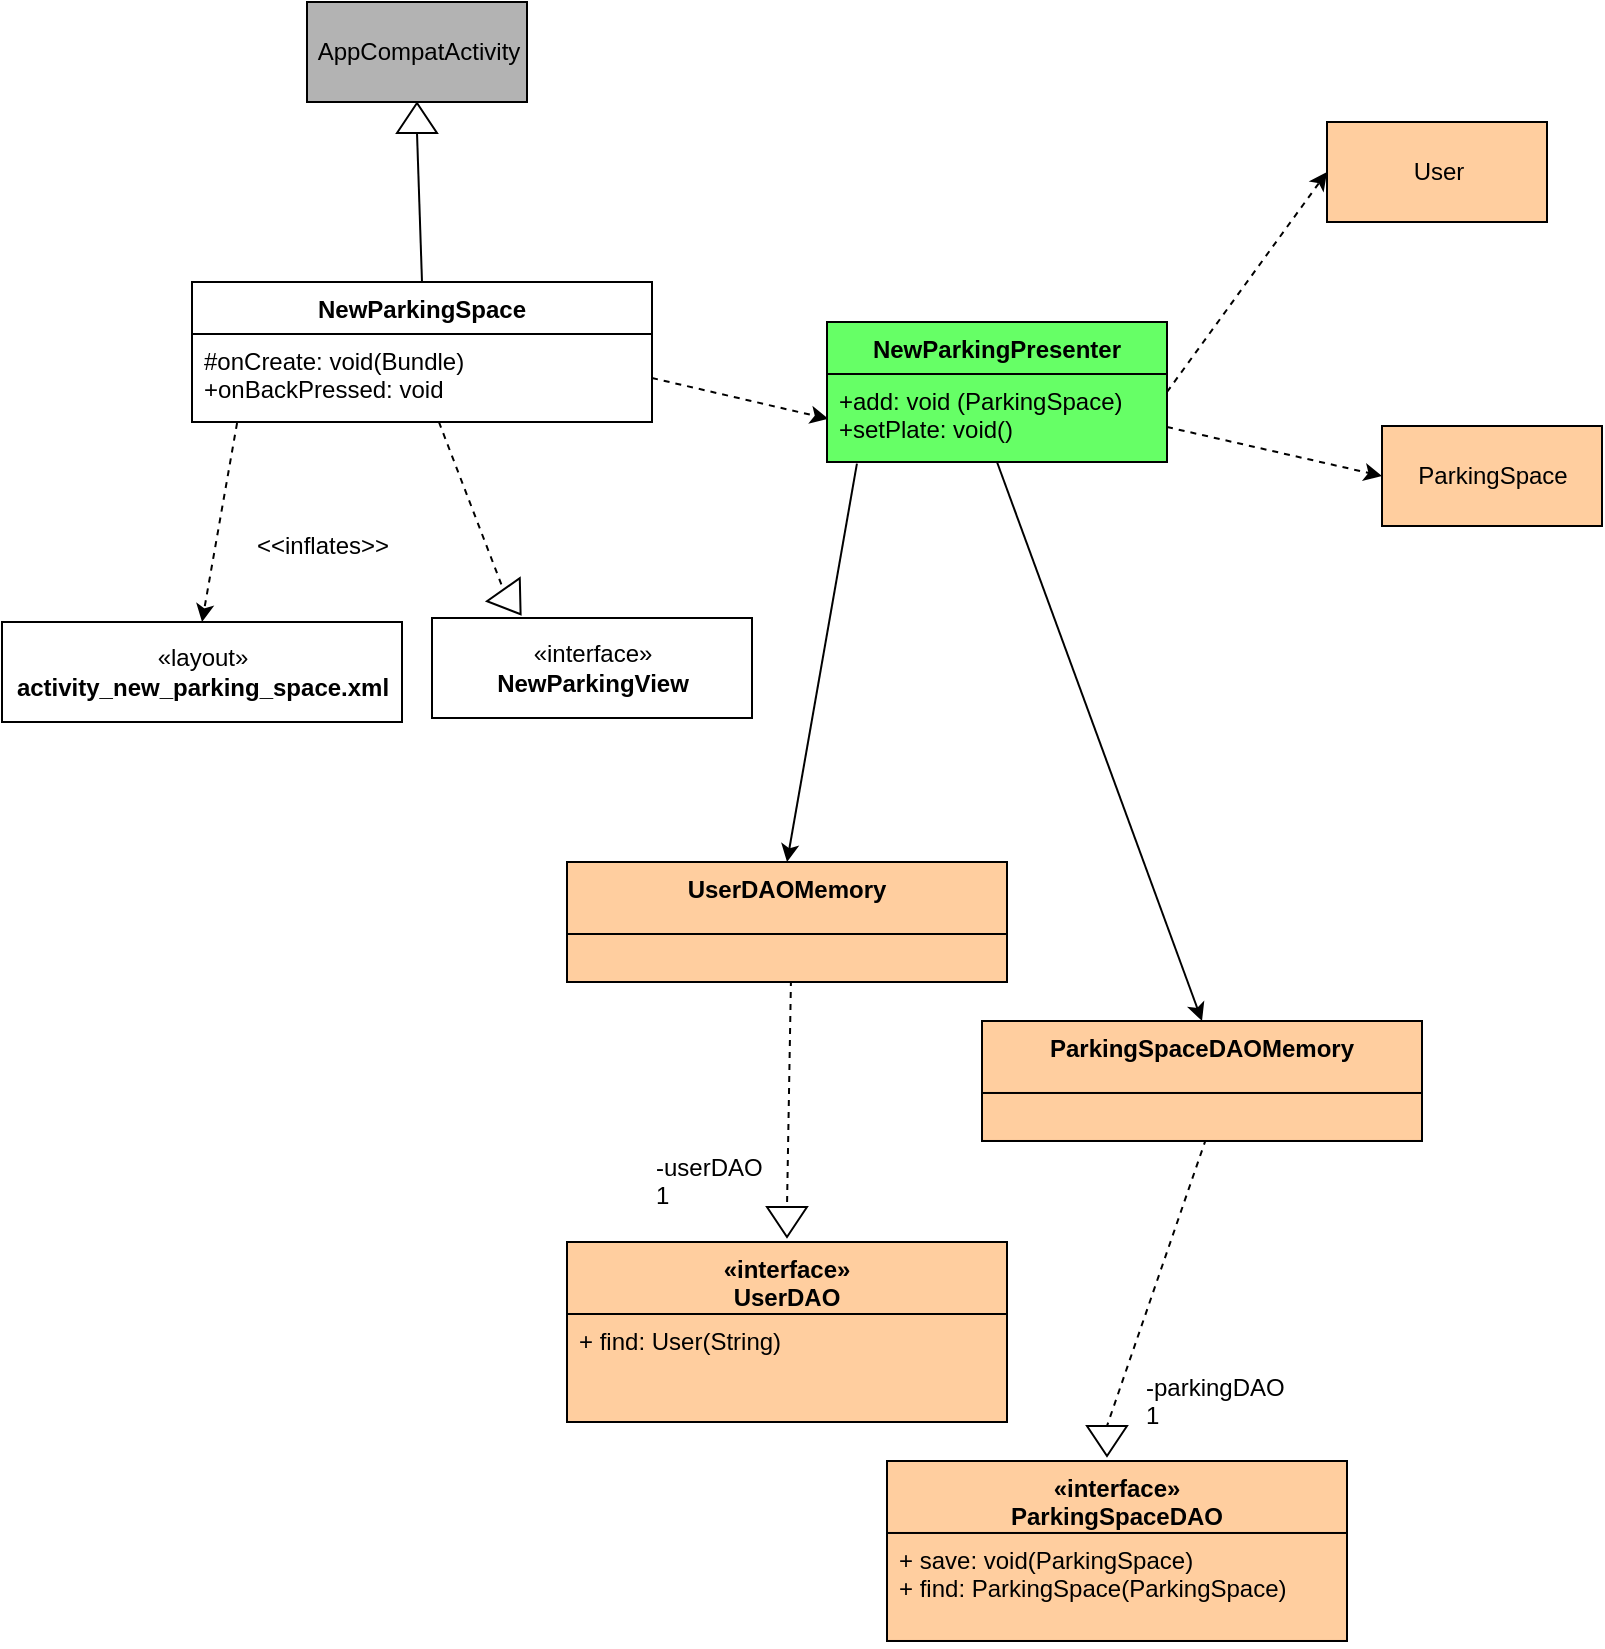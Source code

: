 <mxfile version="12.9.3" type="device"><diagram id="tAj2qf7G7_qvS6cNr6XY" name="Page-1"><mxGraphModel dx="791" dy="956" grid="1" gridSize="10" guides="1" tooltips="1" connect="1" arrows="1" fold="1" page="1" pageScale="1" pageWidth="850" pageHeight="1100" math="0" shadow="0"><root><mxCell id="0"/><mxCell id="1" parent="0"/><mxCell id="lqFtNRZR8HTmKg1C7pb1-1" value="AppCompatActivity" style="html=1;fillColor=#B3B3B3;strokeColor=#000000;" vertex="1" parent="1"><mxGeometry x="432.5" y="660" width="110" height="50" as="geometry"/></mxCell><mxCell id="lqFtNRZR8HTmKg1C7pb1-2" value="" style="triangle;whiteSpace=wrap;html=1;strokeColor=#000000;fillColor=#FFFFFF;rotation=-90;" vertex="1" parent="1"><mxGeometry x="480" y="708" width="15" height="20" as="geometry"/></mxCell><mxCell id="lqFtNRZR8HTmKg1C7pb1-3" value="" style="endArrow=none;html=1;entryX=0;entryY=0.5;entryDx=0;entryDy=0;exitX=0.5;exitY=0;exitDx=0;exitDy=0;" edge="1" parent="1" source="lqFtNRZR8HTmKg1C7pb1-12" target="lqFtNRZR8HTmKg1C7pb1-2"><mxGeometry width="50" height="50" relative="1" as="geometry"><mxPoint x="487.5" y="810" as="sourcePoint"/><mxPoint x="522.5" y="760" as="targetPoint"/></mxGeometry></mxCell><mxCell id="lqFtNRZR8HTmKg1C7pb1-4" value="" style="endArrow=classic;html=1;exitX=0.098;exitY=1.011;exitDx=0;exitDy=0;exitPerimeter=0;dashed=1;entryX=0.5;entryY=0;entryDx=0;entryDy=0;" edge="1" parent="1" source="lqFtNRZR8HTmKg1C7pb1-13" target="lqFtNRZR8HTmKg1C7pb1-5"><mxGeometry width="50" height="50" relative="1" as="geometry"><mxPoint x="412.5" y="980" as="sourcePoint"/><mxPoint x="382.5" y="970" as="targetPoint"/></mxGeometry></mxCell><mxCell id="lqFtNRZR8HTmKg1C7pb1-5" value="«layout»&lt;br&gt;&lt;b&gt;activity_new_parking_space.xml&lt;/b&gt;" style="html=1;strokeColor=#000000;fillColor=#FFFFFF;" vertex="1" parent="1"><mxGeometry x="280" y="970" width="200" height="50" as="geometry"/></mxCell><mxCell id="lqFtNRZR8HTmKg1C7pb1-6" value="" style="triangle;whiteSpace=wrap;html=1;strokeColor=#000000;fillColor=#FFFFFF;rotation=55;" vertex="1" parent="1"><mxGeometry x="527.5" y="950" width="15" height="20" as="geometry"/></mxCell><mxCell id="lqFtNRZR8HTmKg1C7pb1-7" value="" style="endArrow=none;html=1;entryX=0;entryY=0.5;entryDx=0;entryDy=0;dashed=1;" edge="1" parent="1" source="lqFtNRZR8HTmKg1C7pb1-13" target="lqFtNRZR8HTmKg1C7pb1-6"><mxGeometry width="50" height="50" relative="1" as="geometry"><mxPoint x="502.5" y="942.432" as="sourcePoint"/><mxPoint x="532.5" y="950" as="targetPoint"/></mxGeometry></mxCell><mxCell id="lqFtNRZR8HTmKg1C7pb1-8" value="«interface»&lt;br&gt;&lt;span style=&quot;font-weight: 700&quot;&gt;NewParking&lt;/span&gt;&lt;span style=&quot;font-weight: 700&quot;&gt;View&lt;/span&gt;" style="html=1;strokeColor=#000000;fillColor=#FFFFFF;" vertex="1" parent="1"><mxGeometry x="495" y="968" width="160" height="50" as="geometry"/></mxCell><mxCell id="lqFtNRZR8HTmKg1C7pb1-9" value="" style="endArrow=classic;html=1;exitX=1;exitY=0.5;exitDx=0;exitDy=0;dashed=1;entryX=0.004;entryY=0.863;entryDx=0;entryDy=0;entryPerimeter=0;" edge="1" parent="1" source="lqFtNRZR8HTmKg1C7pb1-13"><mxGeometry width="50" height="50" relative="1" as="geometry"><mxPoint x="665.68" y="860.004" as="sourcePoint"/><mxPoint x="693.14" y="868.438" as="targetPoint"/></mxGeometry></mxCell><mxCell id="lqFtNRZR8HTmKg1C7pb1-10" value="NewParkingPresenter" style="swimlane;fontStyle=1;align=center;verticalAlign=top;childLayout=stackLayout;horizontal=1;startSize=26;horizontalStack=0;resizeParent=1;resizeParentMax=0;resizeLast=0;collapsible=1;marginBottom=0;strokeColor=#000000;fillColor=#66FF66;gradientColor=none;" vertex="1" parent="1"><mxGeometry x="692.5" y="820" width="170" height="70" as="geometry"/></mxCell><mxCell id="lqFtNRZR8HTmKg1C7pb1-11" value="+add: void (ParkingSpace)&#10;+setPlate: void()" style="text;strokeColor=#000000;fillColor=#66FF66;align=left;verticalAlign=top;spacingLeft=4;spacingRight=4;overflow=hidden;rotatable=0;points=[[0,0.5],[1,0.5]];portConstraint=eastwest;gradientColor=none;" vertex="1" parent="lqFtNRZR8HTmKg1C7pb1-10"><mxGeometry y="26" width="170" height="44" as="geometry"/></mxCell><mxCell id="lqFtNRZR8HTmKg1C7pb1-12" value="NewParkingSpace" style="swimlane;fontStyle=1;align=center;verticalAlign=top;childLayout=stackLayout;horizontal=1;startSize=26;horizontalStack=0;resizeParent=1;resizeParentMax=0;resizeLast=0;collapsible=1;marginBottom=0;strokeColor=#000000;fillColor=#FFFFFF;" vertex="1" parent="1"><mxGeometry x="375" y="800" width="230" height="70" as="geometry"/></mxCell><mxCell id="lqFtNRZR8HTmKg1C7pb1-13" value="#onCreate: void(Bundle)&#10;+onBackPressed: void" style="text;strokeColor=none;fillColor=none;align=left;verticalAlign=top;spacingLeft=4;spacingRight=4;overflow=hidden;rotatable=0;points=[[0,0.5],[1,0.5]];portConstraint=eastwest;" vertex="1" parent="lqFtNRZR8HTmKg1C7pb1-12"><mxGeometry y="26" width="230" height="44" as="geometry"/></mxCell><mxCell id="lqFtNRZR8HTmKg1C7pb1-14" value="" style="endArrow=classic;html=1;exitX=0.088;exitY=1.019;exitDx=0;exitDy=0;exitPerimeter=0;entryX=0.5;entryY=0;entryDx=0;entryDy=0;" edge="1" parent="1" source="lqFtNRZR8HTmKg1C7pb1-11" target="lqFtNRZR8HTmKg1C7pb1-25"><mxGeometry width="50" height="50" relative="1" as="geometry"><mxPoint x="666.56" y="960" as="sourcePoint"/><mxPoint x="632.5" y="1060" as="targetPoint"/></mxGeometry></mxCell><mxCell id="lqFtNRZR8HTmKg1C7pb1-15" value="" style="endArrow=classic;html=1;exitX=1;exitY=0.5;exitDx=0;exitDy=0;dashed=1;entryX=0;entryY=0.5;entryDx=0;entryDy=0;" edge="1" parent="1" source="lqFtNRZR8HTmKg1C7pb1-10" target="lqFtNRZR8HTmKg1C7pb1-16"><mxGeometry width="50" height="50" relative="1" as="geometry"><mxPoint x="882.5" y="852.28" as="sourcePoint"/><mxPoint x="952.5" y="830" as="targetPoint"/></mxGeometry></mxCell><mxCell id="lqFtNRZR8HTmKg1C7pb1-16" value="User" style="html=1;strokeColor=#000000;fillColor=#FFCE9F;gradientColor=none;" vertex="1" parent="1"><mxGeometry x="942.5" y="720" width="110" height="50" as="geometry"/></mxCell><mxCell id="lqFtNRZR8HTmKg1C7pb1-17" value="" style="triangle;whiteSpace=wrap;html=1;strokeColor=#000000;fillColor=#FFFFFF;rotation=90;" vertex="1" parent="1"><mxGeometry x="665" y="1260" width="15" height="20" as="geometry"/></mxCell><mxCell id="lqFtNRZR8HTmKg1C7pb1-18" value="" style="endArrow=none;html=1;entryX=0;entryY=0.5;entryDx=0;entryDy=0;dashed=1;exitX=0.509;exitY=0.958;exitDx=0;exitDy=0;exitPerimeter=0;" edge="1" parent="1" source="lqFtNRZR8HTmKg1C7pb1-26" target="lqFtNRZR8HTmKg1C7pb1-17"><mxGeometry width="50" height="50" relative="1" as="geometry"><mxPoint x="476.564" y="1200" as="sourcePoint"/><mxPoint x="510" y="1270" as="targetPoint"/></mxGeometry></mxCell><mxCell id="lqFtNRZR8HTmKg1C7pb1-19" value="&amp;lt;&amp;lt;inflates&amp;gt;&amp;gt;" style="text;html=1;align=center;verticalAlign=middle;resizable=0;points=[];autosize=1;" vertex="1" parent="1"><mxGeometry x="400" y="922" width="80" height="20" as="geometry"/></mxCell><mxCell id="lqFtNRZR8HTmKg1C7pb1-20" value="" style="endArrow=classic;html=1;exitX=1;exitY=0.75;exitDx=0;exitDy=0;dashed=1;entryX=0;entryY=0.5;entryDx=0;entryDy=0;" edge="1" parent="1" source="lqFtNRZR8HTmKg1C7pb1-10" target="lqFtNRZR8HTmKg1C7pb1-21"><mxGeometry width="50" height="50" relative="1" as="geometry"><mxPoint x="892.5" y="942" as="sourcePoint"/><mxPoint x="982.5" y="912" as="targetPoint"/></mxGeometry></mxCell><mxCell id="lqFtNRZR8HTmKg1C7pb1-21" value="ParkingSpace" style="html=1;strokeColor=#000000;fillColor=#FFCE9F;gradientColor=none;" vertex="1" parent="1"><mxGeometry x="970" y="872" width="110" height="50" as="geometry"/></mxCell><mxCell id="lqFtNRZR8HTmKg1C7pb1-24" value="-userDAO&lt;br&gt;1" style="text;html=1;" vertex="1" parent="1"><mxGeometry x="605" y="1229.49" width="50" height="30" as="geometry"/></mxCell><mxCell id="lqFtNRZR8HTmKg1C7pb1-25" value="UserDAOMemory&#10;" style="swimlane;fontStyle=1;align=center;verticalAlign=top;childLayout=stackLayout;horizontal=1;startSize=36;horizontalStack=0;resizeParent=1;resizeParentMax=0;resizeLast=0;collapsible=1;marginBottom=0;strokeColor=#000000;fillColor=#FFCE9F;gradientColor=none;" vertex="1" parent="1"><mxGeometry x="562.5" y="1090" width="220" height="60" as="geometry"><mxRectangle x="360" y="590" width="120" height="70" as="alternateBounds"/></mxGeometry></mxCell><mxCell id="lqFtNRZR8HTmKg1C7pb1-26" value="" style="text;strokeColor=#000000;fillColor=#FFCE9F;align=left;verticalAlign=top;spacingLeft=4;spacingRight=4;overflow=hidden;rotatable=0;points=[[0,0.5],[1,0.5]];portConstraint=eastwest;" vertex="1" parent="lqFtNRZR8HTmKg1C7pb1-25"><mxGeometry y="36" width="220" height="24" as="geometry"/></mxCell><mxCell id="lqFtNRZR8HTmKg1C7pb1-27" value="«interface»&#10;UserDAO&#10;" style="swimlane;fontStyle=1;align=center;verticalAlign=top;childLayout=stackLayout;horizontal=1;startSize=36;horizontalStack=0;resizeParent=1;resizeParentMax=0;resizeLast=0;collapsible=1;marginBottom=0;strokeColor=#000000;fillColor=#FFCE9F;gradientColor=none;" vertex="1" parent="1"><mxGeometry x="562.5" y="1280" width="220" height="90" as="geometry"><mxRectangle x="360" y="590" width="120" height="70" as="alternateBounds"/></mxGeometry></mxCell><mxCell id="lqFtNRZR8HTmKg1C7pb1-28" value="+ find: User(String)&#10;" style="text;strokeColor=#000000;fillColor=#FFCE9F;align=left;verticalAlign=top;spacingLeft=4;spacingRight=4;overflow=hidden;rotatable=0;points=[[0,0.5],[1,0.5]];portConstraint=eastwest;" vertex="1" parent="lqFtNRZR8HTmKg1C7pb1-27"><mxGeometry y="36" width="220" height="54" as="geometry"/></mxCell><mxCell id="lqFtNRZR8HTmKg1C7pb1-29" value="" style="endArrow=classic;html=1;exitX=0.5;exitY=1;exitDx=0;exitDy=0;entryX=0.5;entryY=0;entryDx=0;entryDy=0;" edge="1" parent="1" source="lqFtNRZR8HTmKg1C7pb1-10" target="lqFtNRZR8HTmKg1C7pb1-33"><mxGeometry width="50" height="50" relative="1" as="geometry"><mxPoint x="867.46" y="1010.516" as="sourcePoint"/><mxPoint x="792.5" y="1169.49" as="targetPoint"/></mxGeometry></mxCell><mxCell id="lqFtNRZR8HTmKg1C7pb1-30" value="" style="triangle;whiteSpace=wrap;html=1;strokeColor=#000000;fillColor=#FFFFFF;rotation=90;" vertex="1" parent="1"><mxGeometry x="825" y="1369.49" width="15" height="20" as="geometry"/></mxCell><mxCell id="lqFtNRZR8HTmKg1C7pb1-31" value="" style="endArrow=none;html=1;entryX=0;entryY=0.5;entryDx=0;entryDy=0;dashed=1;exitX=0.509;exitY=0.958;exitDx=0;exitDy=0;exitPerimeter=0;" edge="1" parent="1" source="lqFtNRZR8HTmKg1C7pb1-34" target="lqFtNRZR8HTmKg1C7pb1-30"><mxGeometry width="50" height="50" relative="1" as="geometry"><mxPoint x="636.564" y="1309.49" as="sourcePoint"/><mxPoint x="670" y="1379.49" as="targetPoint"/></mxGeometry></mxCell><mxCell id="lqFtNRZR8HTmKg1C7pb1-32" value="-parkingDAO&lt;br&gt;1" style="text;html=1;" vertex="1" parent="1"><mxGeometry x="850" y="1339.49" width="50" height="30" as="geometry"/></mxCell><mxCell id="lqFtNRZR8HTmKg1C7pb1-35" value="«interface»&#10;ParkingSpaceDAO&#10;" style="swimlane;fontStyle=1;align=center;verticalAlign=top;childLayout=stackLayout;horizontal=1;startSize=36;horizontalStack=0;resizeParent=1;resizeParentMax=0;resizeLast=0;collapsible=1;marginBottom=0;strokeColor=#000000;fillColor=#FFCE9F;gradientColor=none;" vertex="1" parent="1"><mxGeometry x="722.5" y="1389.49" width="230" height="90" as="geometry"><mxRectangle x="360" y="590" width="120" height="70" as="alternateBounds"/></mxGeometry></mxCell><mxCell id="lqFtNRZR8HTmKg1C7pb1-36" value="+ save: void(ParkingSpace)&#10;+ find: ParkingSpace(ParkingSpace)&#10;" style="text;strokeColor=#000000;fillColor=#FFCE9F;align=left;verticalAlign=top;spacingLeft=4;spacingRight=4;overflow=hidden;rotatable=0;points=[[0,0.5],[1,0.5]];portConstraint=eastwest;" vertex="1" parent="lqFtNRZR8HTmKg1C7pb1-35"><mxGeometry y="36" width="230" height="54" as="geometry"/></mxCell><mxCell id="lqFtNRZR8HTmKg1C7pb1-33" value="ParkingSpaceDAOMemory&#10;" style="swimlane;fontStyle=1;align=center;verticalAlign=top;childLayout=stackLayout;horizontal=1;startSize=36;horizontalStack=0;resizeParent=1;resizeParentMax=0;resizeLast=0;collapsible=1;marginBottom=0;strokeColor=#000000;fillColor=#FFCE9F;gradientColor=none;" vertex="1" parent="1"><mxGeometry x="770" y="1169.49" width="220" height="60" as="geometry"><mxRectangle x="360" y="590" width="120" height="70" as="alternateBounds"/></mxGeometry></mxCell><mxCell id="lqFtNRZR8HTmKg1C7pb1-34" value="" style="text;strokeColor=#000000;fillColor=#FFCE9F;align=left;verticalAlign=top;spacingLeft=4;spacingRight=4;overflow=hidden;rotatable=0;points=[[0,0.5],[1,0.5]];portConstraint=eastwest;" vertex="1" parent="lqFtNRZR8HTmKg1C7pb1-33"><mxGeometry y="36" width="220" height="24" as="geometry"/></mxCell></root></mxGraphModel></diagram></mxfile>